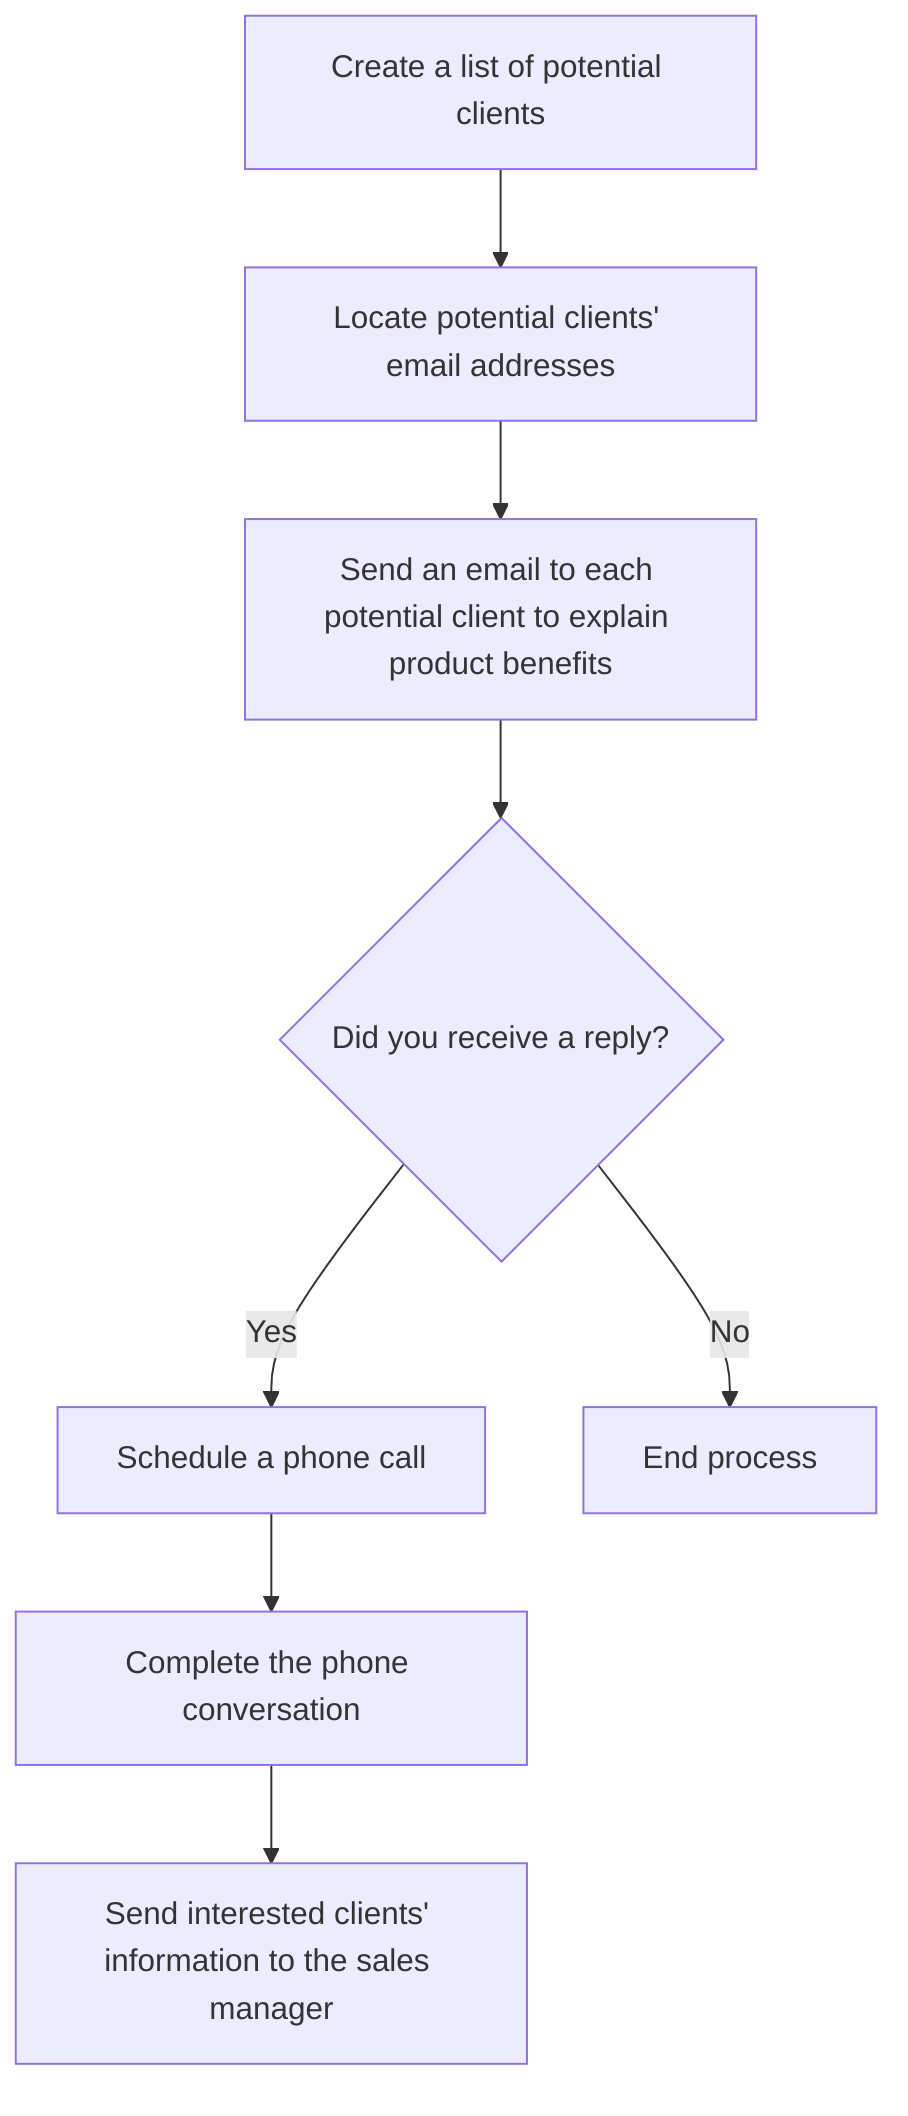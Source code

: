 graph TD
A[Create a list of potential clients] --> B[Locate potential clients' email addresses]
B --> C[Send an email to each potential client to explain product benefits]
C --> D{Did you receive a reply?}
D -->|Yes| E[Schedule a phone call]
D -->|No| F[End process]
E --> G[Complete the phone conversation]
G --> H[Send interested clients' information to the sales manager]